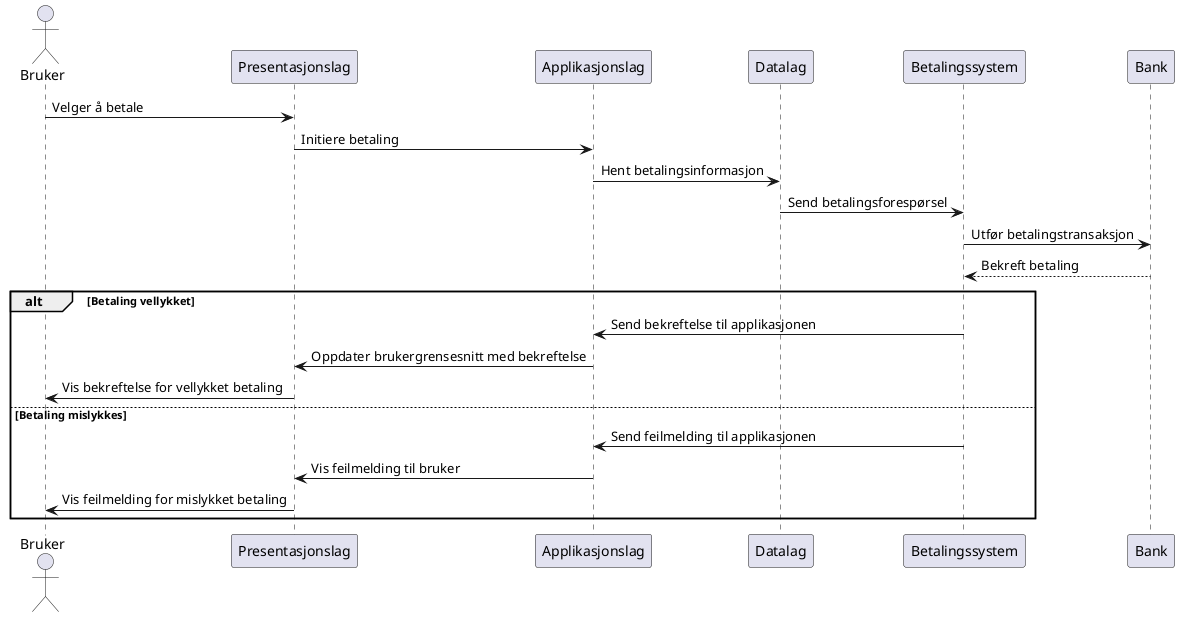 @startuml
'https://plantuml.com/sequence-diagram
actor Bruker

Bruker -> Presentasjonslag: Velger å betale
Presentasjonslag -> Applikasjonslag: Initiere betaling
Applikasjonslag -> Datalag: Hent betalingsinformasjon
Datalag -> Betalingssystem: Send betalingsforespørsel
Betalingssystem -> Bank: Utfør betalingstransaksjon
Bank --> Betalingssystem: Bekreft betaling

alt Betaling vellykket
    Betalingssystem -> Applikasjonslag: Send bekreftelse til applikasjonen
    Applikasjonslag -> Presentasjonslag: Oppdater brukergrensesnitt med bekreftelse
    Presentasjonslag -> Bruker: Vis bekreftelse for vellykket betaling
else Betaling mislykkes
    Betalingssystem -> Applikasjonslag: Send feilmelding til applikasjonen
    Applikasjonslag -> Presentasjonslag: Vis feilmelding til bruker
    Presentasjonslag -> Bruker: Vis feilmelding for mislykket betaling
end

@enduml